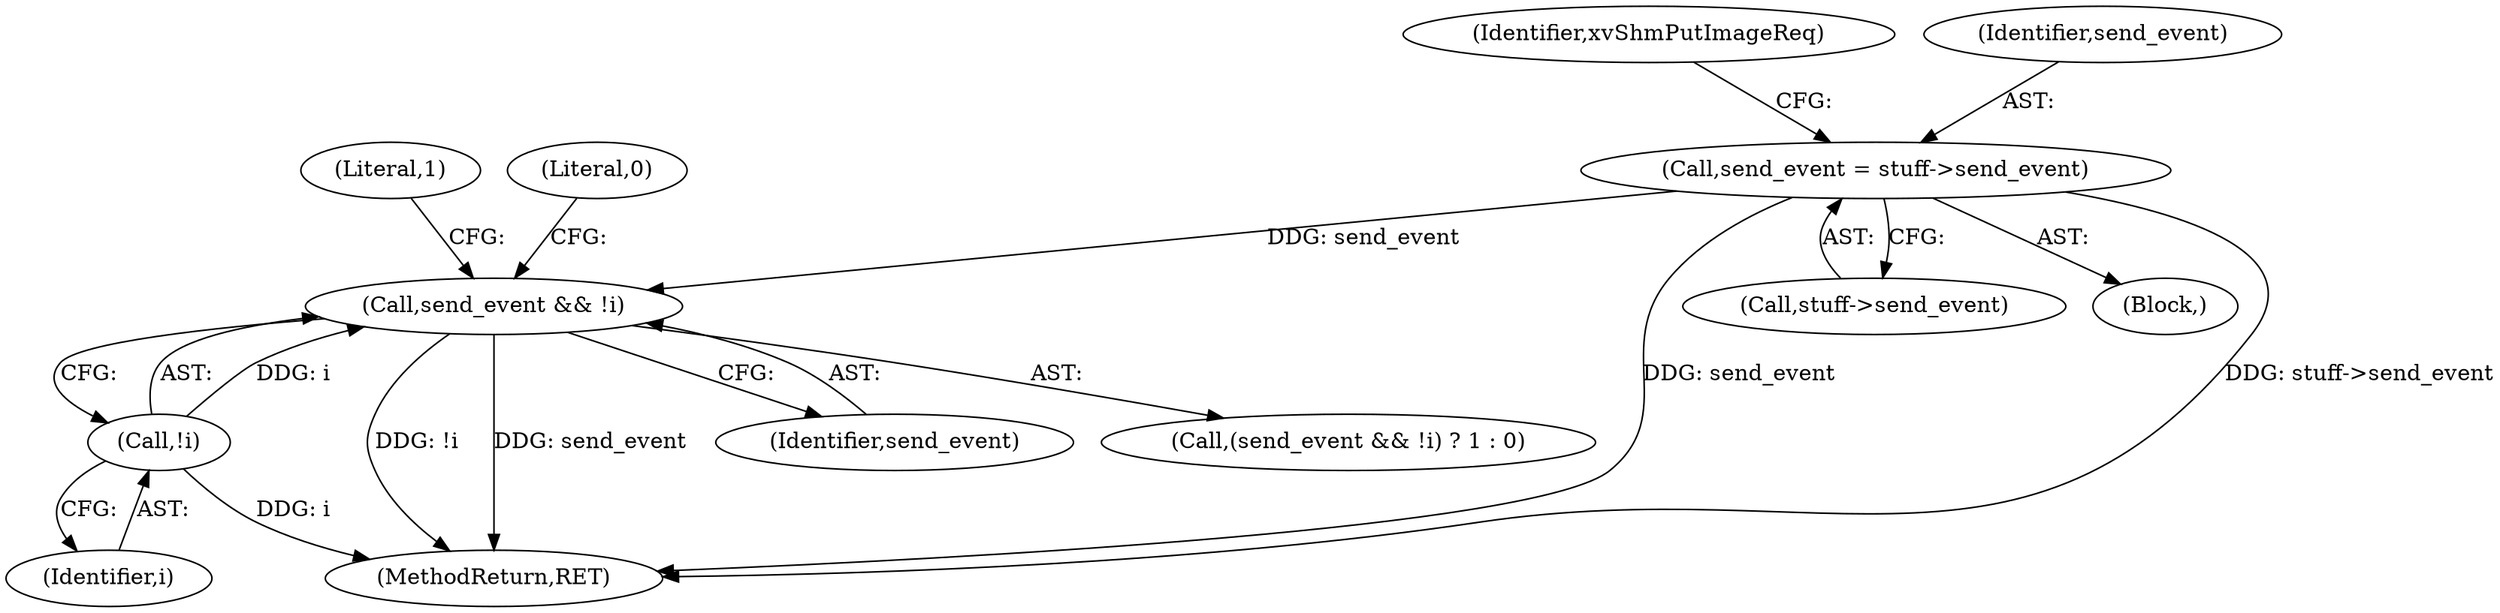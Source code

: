 digraph "1_xserver_cad5a1050b7184d828aef9c1dd151c3ab649d37e_3@API" {
"1000284" [label="(Call,send_event && !i)"];
"1000109" [label="(Call,send_event = stuff->send_event)"];
"1000286" [label="(Call,!i)"];
"1000102" [label="(Block,)"];
"1000283" [label="(Call,(send_event && !i) ? 1 : 0)"];
"1000286" [label="(Call,!i)"];
"1000288" [label="(Literal,1)"];
"1000296" [label="(MethodReturn,RET)"];
"1000109" [label="(Call,send_event = stuff->send_event)"];
"1000287" [label="(Identifier,i)"];
"1000289" [label="(Literal,0)"];
"1000120" [label="(Identifier,xvShmPutImageReq)"];
"1000111" [label="(Call,stuff->send_event)"];
"1000285" [label="(Identifier,send_event)"];
"1000110" [label="(Identifier,send_event)"];
"1000284" [label="(Call,send_event && !i)"];
"1000284" -> "1000283"  [label="AST: "];
"1000284" -> "1000285"  [label="CFG: "];
"1000284" -> "1000286"  [label="CFG: "];
"1000285" -> "1000284"  [label="AST: "];
"1000286" -> "1000284"  [label="AST: "];
"1000288" -> "1000284"  [label="CFG: "];
"1000289" -> "1000284"  [label="CFG: "];
"1000284" -> "1000296"  [label="DDG: !i"];
"1000284" -> "1000296"  [label="DDG: send_event"];
"1000109" -> "1000284"  [label="DDG: send_event"];
"1000286" -> "1000284"  [label="DDG: i"];
"1000109" -> "1000102"  [label="AST: "];
"1000109" -> "1000111"  [label="CFG: "];
"1000110" -> "1000109"  [label="AST: "];
"1000111" -> "1000109"  [label="AST: "];
"1000120" -> "1000109"  [label="CFG: "];
"1000109" -> "1000296"  [label="DDG: send_event"];
"1000109" -> "1000296"  [label="DDG: stuff->send_event"];
"1000286" -> "1000287"  [label="CFG: "];
"1000287" -> "1000286"  [label="AST: "];
"1000286" -> "1000296"  [label="DDG: i"];
}
